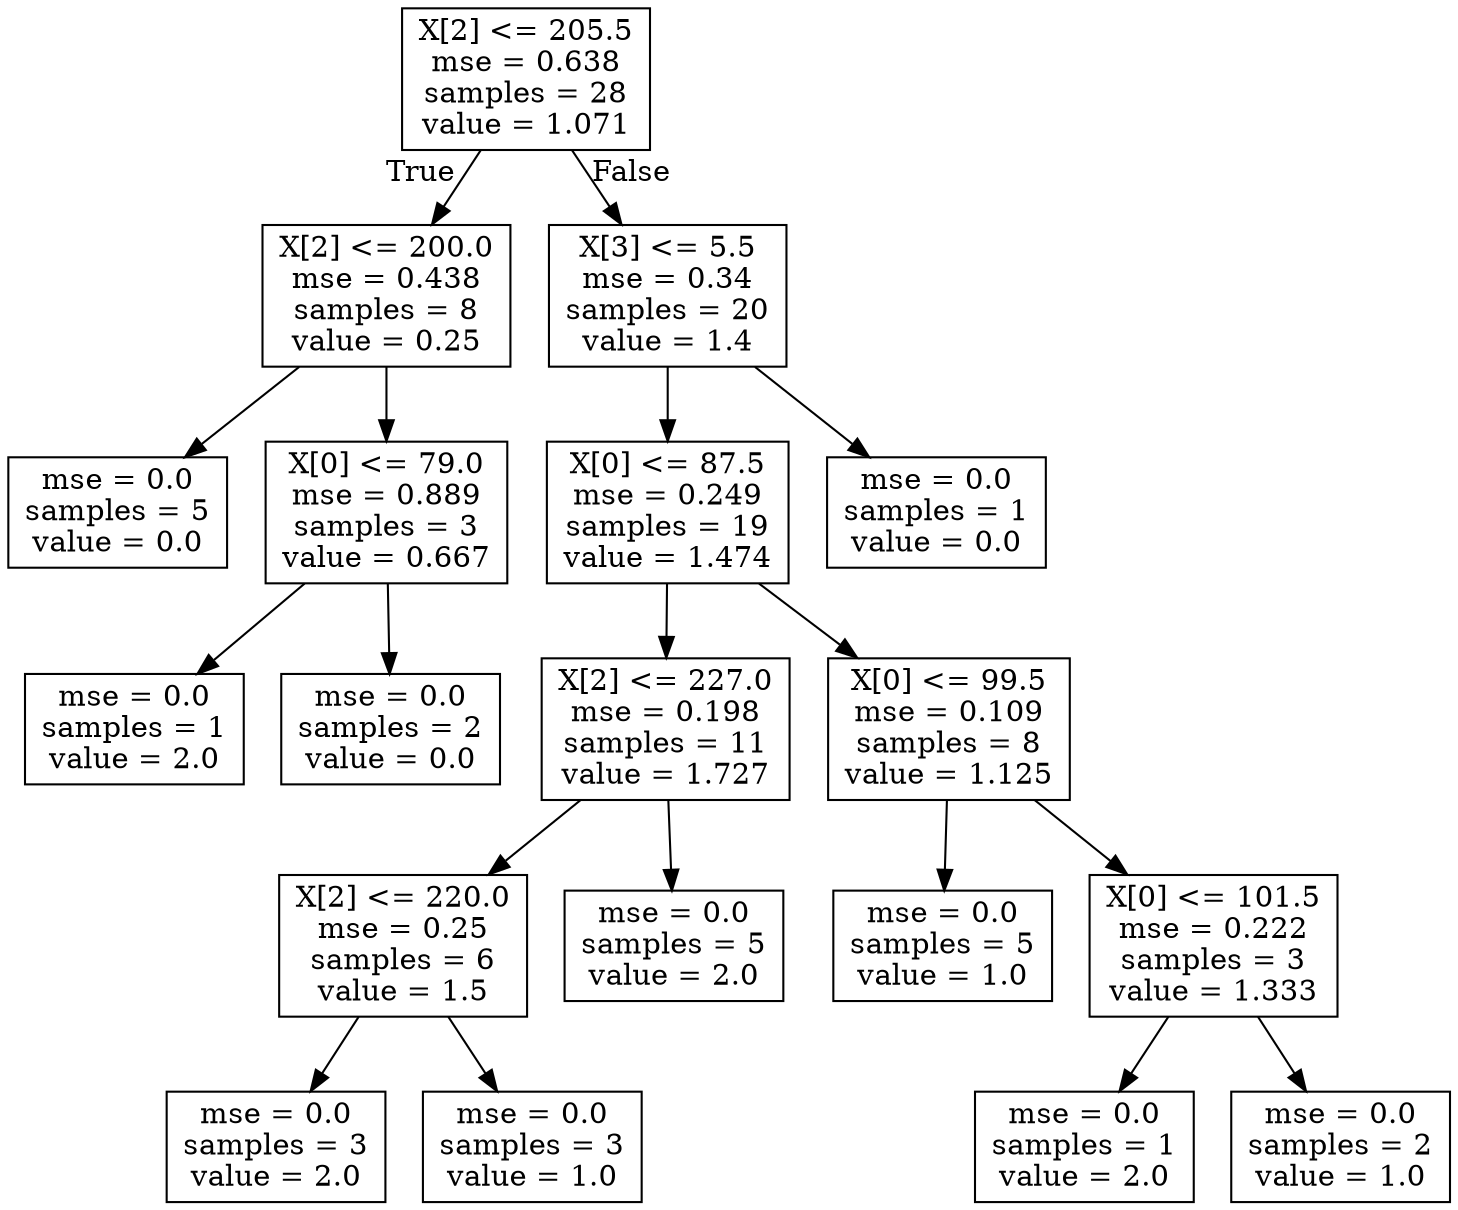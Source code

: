digraph Tree {
node [shape=box] ;
0 [label="X[2] <= 205.5\nmse = 0.638\nsamples = 28\nvalue = 1.071"] ;
1 [label="X[2] <= 200.0\nmse = 0.438\nsamples = 8\nvalue = 0.25"] ;
0 -> 1 [labeldistance=2.5, labelangle=45, headlabel="True"] ;
2 [label="mse = 0.0\nsamples = 5\nvalue = 0.0"] ;
1 -> 2 ;
3 [label="X[0] <= 79.0\nmse = 0.889\nsamples = 3\nvalue = 0.667"] ;
1 -> 3 ;
4 [label="mse = 0.0\nsamples = 1\nvalue = 2.0"] ;
3 -> 4 ;
5 [label="mse = 0.0\nsamples = 2\nvalue = 0.0"] ;
3 -> 5 ;
6 [label="X[3] <= 5.5\nmse = 0.34\nsamples = 20\nvalue = 1.4"] ;
0 -> 6 [labeldistance=2.5, labelangle=-45, headlabel="False"] ;
7 [label="X[0] <= 87.5\nmse = 0.249\nsamples = 19\nvalue = 1.474"] ;
6 -> 7 ;
8 [label="X[2] <= 227.0\nmse = 0.198\nsamples = 11\nvalue = 1.727"] ;
7 -> 8 ;
9 [label="X[2] <= 220.0\nmse = 0.25\nsamples = 6\nvalue = 1.5"] ;
8 -> 9 ;
10 [label="mse = 0.0\nsamples = 3\nvalue = 2.0"] ;
9 -> 10 ;
11 [label="mse = 0.0\nsamples = 3\nvalue = 1.0"] ;
9 -> 11 ;
12 [label="mse = 0.0\nsamples = 5\nvalue = 2.0"] ;
8 -> 12 ;
13 [label="X[0] <= 99.5\nmse = 0.109\nsamples = 8\nvalue = 1.125"] ;
7 -> 13 ;
14 [label="mse = 0.0\nsamples = 5\nvalue = 1.0"] ;
13 -> 14 ;
15 [label="X[0] <= 101.5\nmse = 0.222\nsamples = 3\nvalue = 1.333"] ;
13 -> 15 ;
16 [label="mse = 0.0\nsamples = 1\nvalue = 2.0"] ;
15 -> 16 ;
17 [label="mse = 0.0\nsamples = 2\nvalue = 1.0"] ;
15 -> 17 ;
18 [label="mse = 0.0\nsamples = 1\nvalue = 0.0"] ;
6 -> 18 ;
}